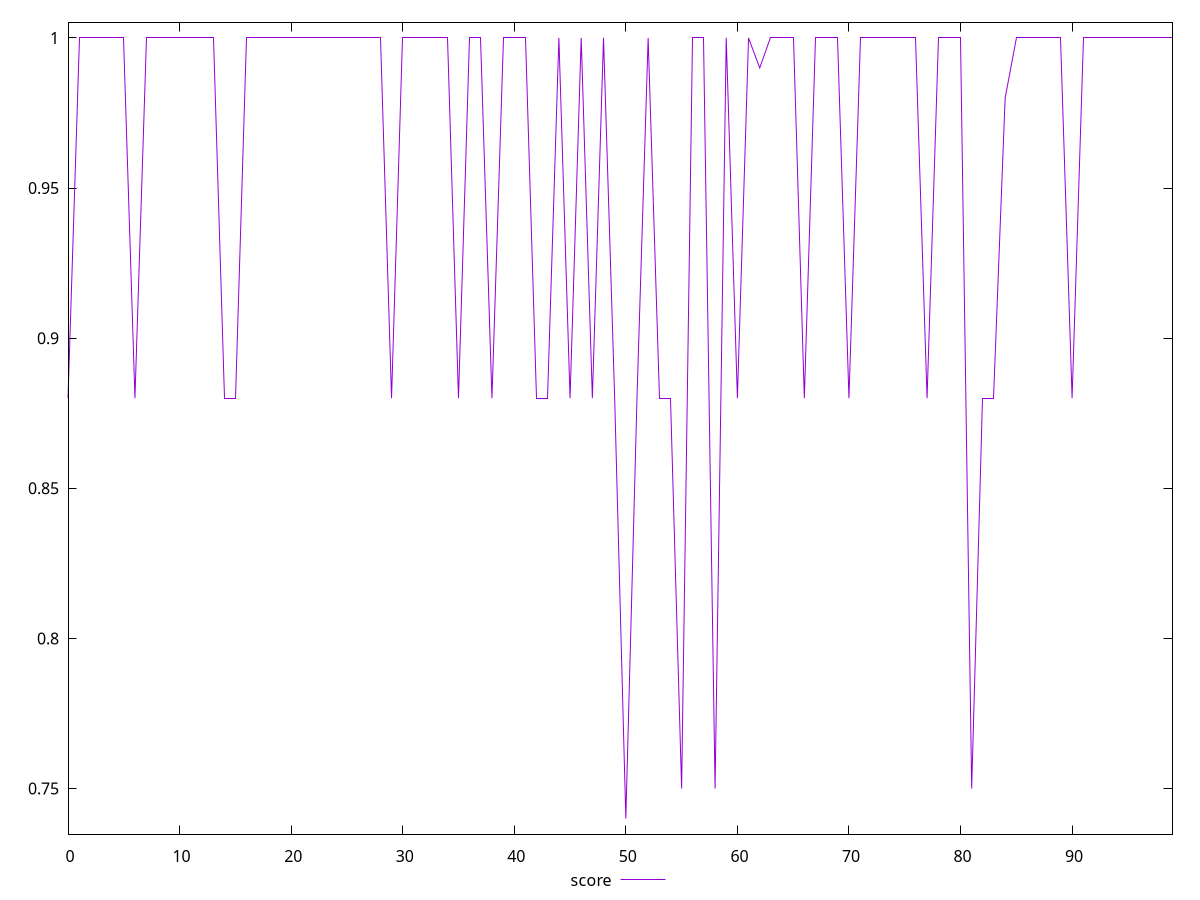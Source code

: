 reset

$score <<EOF
0 0.88
1 1
2 1
3 1
4 1
5 1
6 0.88
7 1
8 1
9 1
10 1
11 1
12 1
13 1
14 0.88
15 0.88
16 1
17 1
18 1
19 1
20 1
21 1
22 1
23 1
24 1
25 1
26 1
27 1
28 1
29 0.88
30 1
31 1
32 1
33 1
34 1
35 0.88
36 1
37 1
38 0.88
39 1
40 1
41 1
42 0.88
43 0.88
44 1
45 0.88
46 1
47 0.88
48 1
49 0.88
50 0.74
51 0.88
52 1
53 0.88
54 0.88
55 0.75
56 1
57 1
58 0.75
59 1
60 0.88
61 1
62 0.99
63 1
64 1
65 1
66 0.88
67 1
68 1
69 1
70 0.88
71 1
72 1
73 1
74 1
75 1
76 1
77 0.88
78 1
79 1
80 1
81 0.75
82 0.88
83 0.88
84 0.98
85 1
86 1
87 1
88 1
89 1
90 0.88
91 1
92 1
93 1
94 1
95 1
96 1
97 1
98 1
99 1
EOF

set key outside below
set xrange [0:99]
set yrange [0.7348:1.0052]
set trange [0.7348:1.0052]
set terminal svg size 640, 500 enhanced background rgb 'white'
set output "reports/report_00028_2021-02-24T12-49-42.674Z/unminified-javascript/samples/card/score/values.svg"

plot $score title "score" with line

reset
